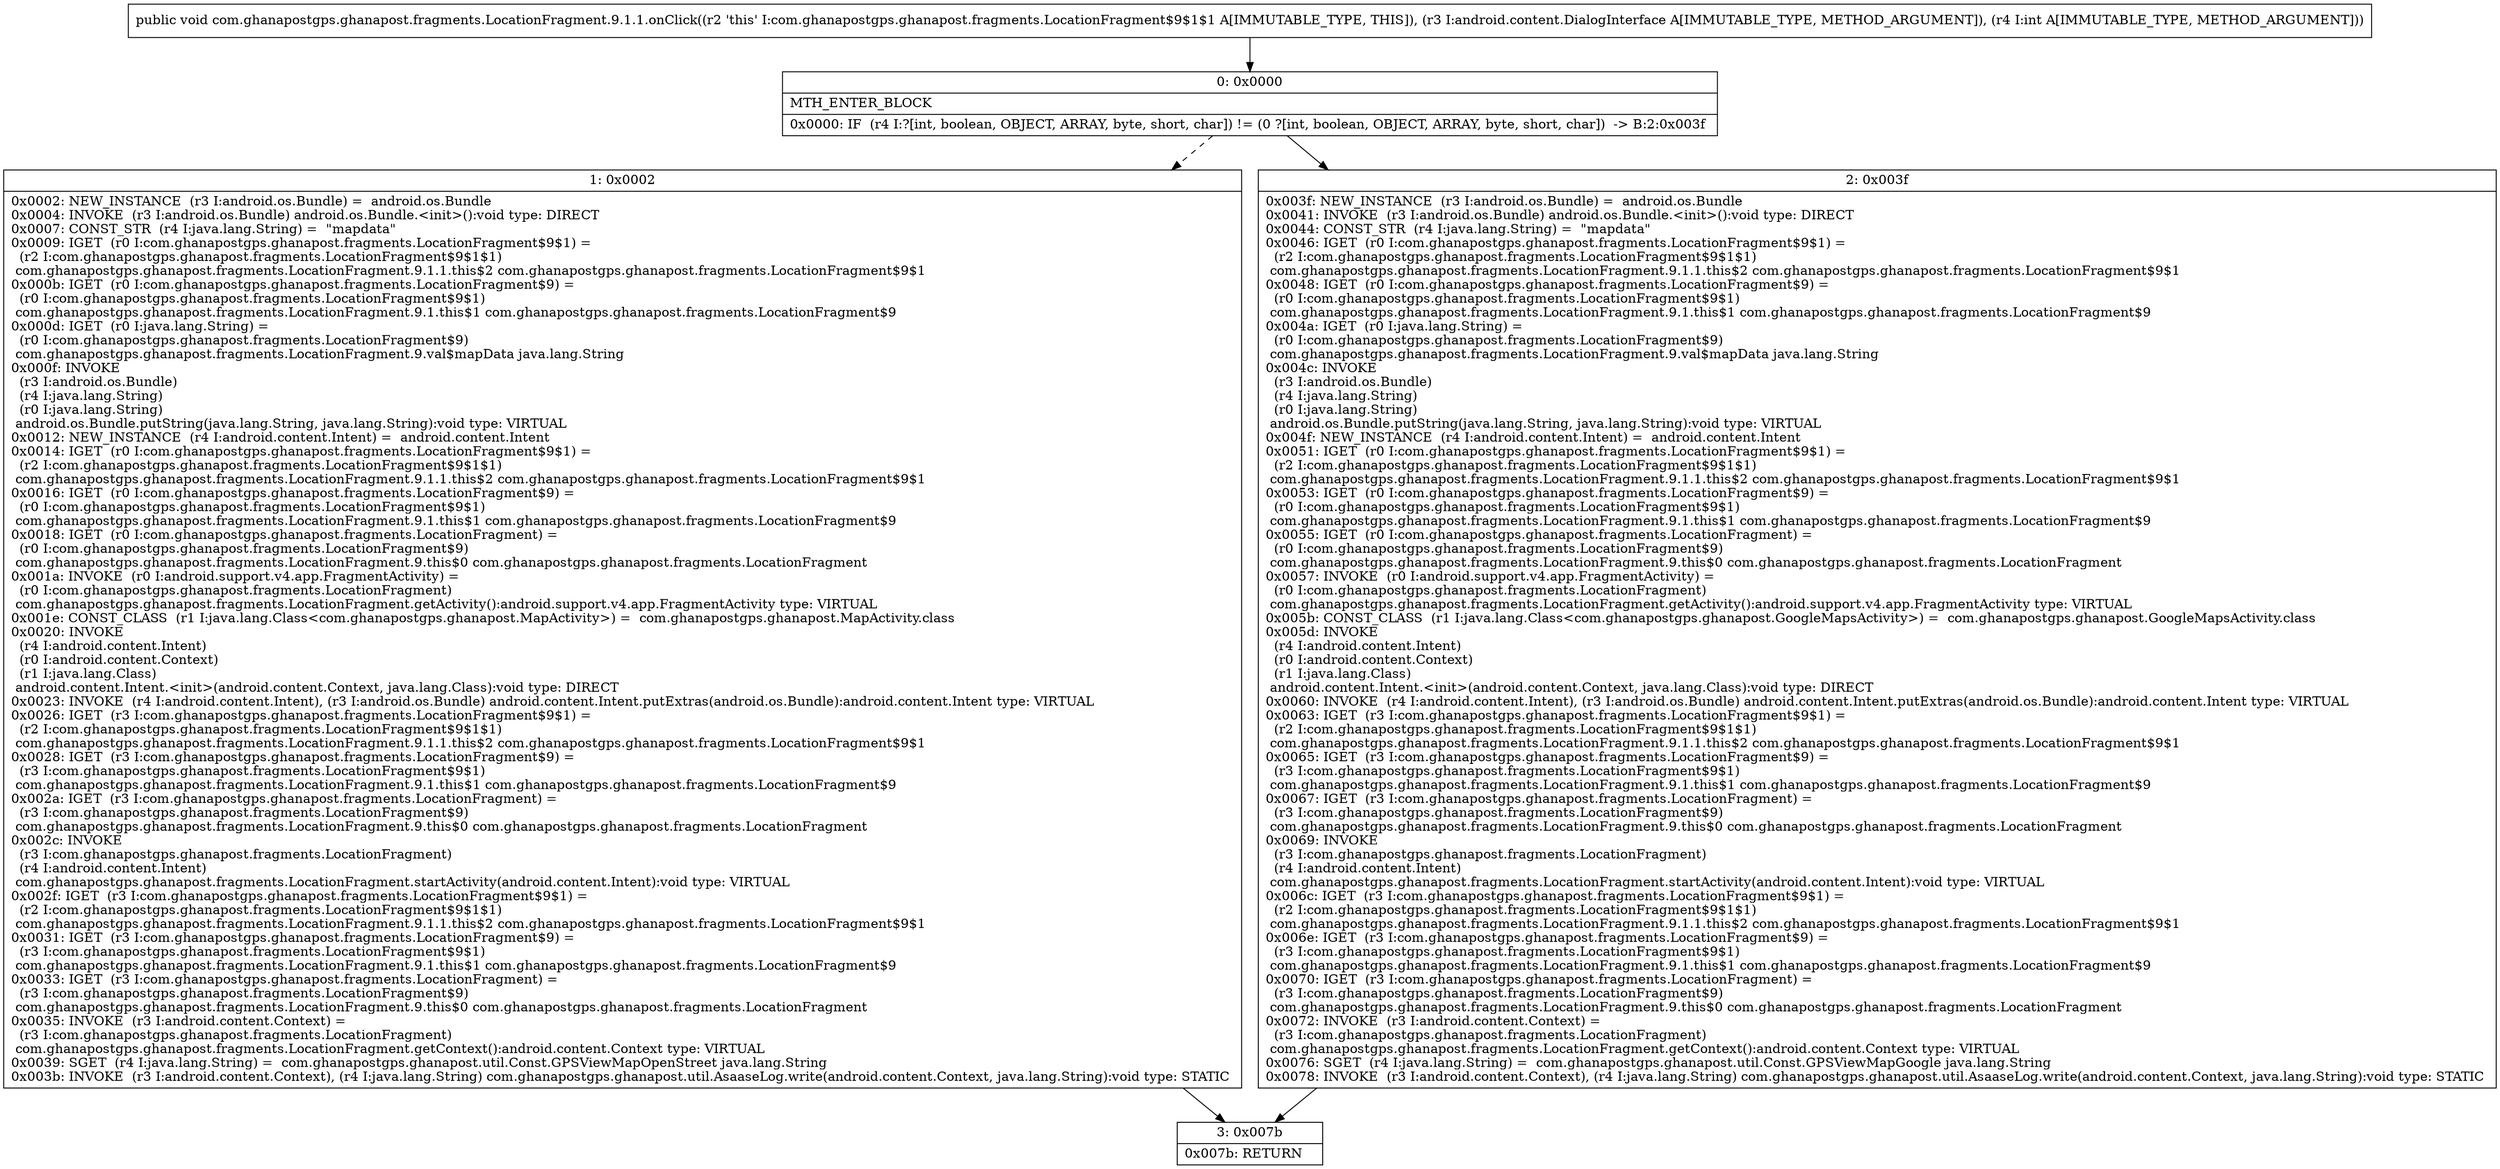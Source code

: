 digraph "CFG forcom.ghanapostgps.ghanapost.fragments.LocationFragment.9.1.1.onClick(Landroid\/content\/DialogInterface;I)V" {
Node_0 [shape=record,label="{0\:\ 0x0000|MTH_ENTER_BLOCK\l|0x0000: IF  (r4 I:?[int, boolean, OBJECT, ARRAY, byte, short, char]) != (0 ?[int, boolean, OBJECT, ARRAY, byte, short, char])  \-\> B:2:0x003f \l}"];
Node_1 [shape=record,label="{1\:\ 0x0002|0x0002: NEW_INSTANCE  (r3 I:android.os.Bundle) =  android.os.Bundle \l0x0004: INVOKE  (r3 I:android.os.Bundle) android.os.Bundle.\<init\>():void type: DIRECT \l0x0007: CONST_STR  (r4 I:java.lang.String) =  \"mapdata\" \l0x0009: IGET  (r0 I:com.ghanapostgps.ghanapost.fragments.LocationFragment$9$1) = \l  (r2 I:com.ghanapostgps.ghanapost.fragments.LocationFragment$9$1$1)\l com.ghanapostgps.ghanapost.fragments.LocationFragment.9.1.1.this$2 com.ghanapostgps.ghanapost.fragments.LocationFragment$9$1 \l0x000b: IGET  (r0 I:com.ghanapostgps.ghanapost.fragments.LocationFragment$9) = \l  (r0 I:com.ghanapostgps.ghanapost.fragments.LocationFragment$9$1)\l com.ghanapostgps.ghanapost.fragments.LocationFragment.9.1.this$1 com.ghanapostgps.ghanapost.fragments.LocationFragment$9 \l0x000d: IGET  (r0 I:java.lang.String) = \l  (r0 I:com.ghanapostgps.ghanapost.fragments.LocationFragment$9)\l com.ghanapostgps.ghanapost.fragments.LocationFragment.9.val$mapData java.lang.String \l0x000f: INVOKE  \l  (r3 I:android.os.Bundle)\l  (r4 I:java.lang.String)\l  (r0 I:java.lang.String)\l android.os.Bundle.putString(java.lang.String, java.lang.String):void type: VIRTUAL \l0x0012: NEW_INSTANCE  (r4 I:android.content.Intent) =  android.content.Intent \l0x0014: IGET  (r0 I:com.ghanapostgps.ghanapost.fragments.LocationFragment$9$1) = \l  (r2 I:com.ghanapostgps.ghanapost.fragments.LocationFragment$9$1$1)\l com.ghanapostgps.ghanapost.fragments.LocationFragment.9.1.1.this$2 com.ghanapostgps.ghanapost.fragments.LocationFragment$9$1 \l0x0016: IGET  (r0 I:com.ghanapostgps.ghanapost.fragments.LocationFragment$9) = \l  (r0 I:com.ghanapostgps.ghanapost.fragments.LocationFragment$9$1)\l com.ghanapostgps.ghanapost.fragments.LocationFragment.9.1.this$1 com.ghanapostgps.ghanapost.fragments.LocationFragment$9 \l0x0018: IGET  (r0 I:com.ghanapostgps.ghanapost.fragments.LocationFragment) = \l  (r0 I:com.ghanapostgps.ghanapost.fragments.LocationFragment$9)\l com.ghanapostgps.ghanapost.fragments.LocationFragment.9.this$0 com.ghanapostgps.ghanapost.fragments.LocationFragment \l0x001a: INVOKE  (r0 I:android.support.v4.app.FragmentActivity) = \l  (r0 I:com.ghanapostgps.ghanapost.fragments.LocationFragment)\l com.ghanapostgps.ghanapost.fragments.LocationFragment.getActivity():android.support.v4.app.FragmentActivity type: VIRTUAL \l0x001e: CONST_CLASS  (r1 I:java.lang.Class\<com.ghanapostgps.ghanapost.MapActivity\>) =  com.ghanapostgps.ghanapost.MapActivity.class \l0x0020: INVOKE  \l  (r4 I:android.content.Intent)\l  (r0 I:android.content.Context)\l  (r1 I:java.lang.Class)\l android.content.Intent.\<init\>(android.content.Context, java.lang.Class):void type: DIRECT \l0x0023: INVOKE  (r4 I:android.content.Intent), (r3 I:android.os.Bundle) android.content.Intent.putExtras(android.os.Bundle):android.content.Intent type: VIRTUAL \l0x0026: IGET  (r3 I:com.ghanapostgps.ghanapost.fragments.LocationFragment$9$1) = \l  (r2 I:com.ghanapostgps.ghanapost.fragments.LocationFragment$9$1$1)\l com.ghanapostgps.ghanapost.fragments.LocationFragment.9.1.1.this$2 com.ghanapostgps.ghanapost.fragments.LocationFragment$9$1 \l0x0028: IGET  (r3 I:com.ghanapostgps.ghanapost.fragments.LocationFragment$9) = \l  (r3 I:com.ghanapostgps.ghanapost.fragments.LocationFragment$9$1)\l com.ghanapostgps.ghanapost.fragments.LocationFragment.9.1.this$1 com.ghanapostgps.ghanapost.fragments.LocationFragment$9 \l0x002a: IGET  (r3 I:com.ghanapostgps.ghanapost.fragments.LocationFragment) = \l  (r3 I:com.ghanapostgps.ghanapost.fragments.LocationFragment$9)\l com.ghanapostgps.ghanapost.fragments.LocationFragment.9.this$0 com.ghanapostgps.ghanapost.fragments.LocationFragment \l0x002c: INVOKE  \l  (r3 I:com.ghanapostgps.ghanapost.fragments.LocationFragment)\l  (r4 I:android.content.Intent)\l com.ghanapostgps.ghanapost.fragments.LocationFragment.startActivity(android.content.Intent):void type: VIRTUAL \l0x002f: IGET  (r3 I:com.ghanapostgps.ghanapost.fragments.LocationFragment$9$1) = \l  (r2 I:com.ghanapostgps.ghanapost.fragments.LocationFragment$9$1$1)\l com.ghanapostgps.ghanapost.fragments.LocationFragment.9.1.1.this$2 com.ghanapostgps.ghanapost.fragments.LocationFragment$9$1 \l0x0031: IGET  (r3 I:com.ghanapostgps.ghanapost.fragments.LocationFragment$9) = \l  (r3 I:com.ghanapostgps.ghanapost.fragments.LocationFragment$9$1)\l com.ghanapostgps.ghanapost.fragments.LocationFragment.9.1.this$1 com.ghanapostgps.ghanapost.fragments.LocationFragment$9 \l0x0033: IGET  (r3 I:com.ghanapostgps.ghanapost.fragments.LocationFragment) = \l  (r3 I:com.ghanapostgps.ghanapost.fragments.LocationFragment$9)\l com.ghanapostgps.ghanapost.fragments.LocationFragment.9.this$0 com.ghanapostgps.ghanapost.fragments.LocationFragment \l0x0035: INVOKE  (r3 I:android.content.Context) = \l  (r3 I:com.ghanapostgps.ghanapost.fragments.LocationFragment)\l com.ghanapostgps.ghanapost.fragments.LocationFragment.getContext():android.content.Context type: VIRTUAL \l0x0039: SGET  (r4 I:java.lang.String) =  com.ghanapostgps.ghanapost.util.Const.GPSViewMapOpenStreet java.lang.String \l0x003b: INVOKE  (r3 I:android.content.Context), (r4 I:java.lang.String) com.ghanapostgps.ghanapost.util.AsaaseLog.write(android.content.Context, java.lang.String):void type: STATIC \l}"];
Node_2 [shape=record,label="{2\:\ 0x003f|0x003f: NEW_INSTANCE  (r3 I:android.os.Bundle) =  android.os.Bundle \l0x0041: INVOKE  (r3 I:android.os.Bundle) android.os.Bundle.\<init\>():void type: DIRECT \l0x0044: CONST_STR  (r4 I:java.lang.String) =  \"mapdata\" \l0x0046: IGET  (r0 I:com.ghanapostgps.ghanapost.fragments.LocationFragment$9$1) = \l  (r2 I:com.ghanapostgps.ghanapost.fragments.LocationFragment$9$1$1)\l com.ghanapostgps.ghanapost.fragments.LocationFragment.9.1.1.this$2 com.ghanapostgps.ghanapost.fragments.LocationFragment$9$1 \l0x0048: IGET  (r0 I:com.ghanapostgps.ghanapost.fragments.LocationFragment$9) = \l  (r0 I:com.ghanapostgps.ghanapost.fragments.LocationFragment$9$1)\l com.ghanapostgps.ghanapost.fragments.LocationFragment.9.1.this$1 com.ghanapostgps.ghanapost.fragments.LocationFragment$9 \l0x004a: IGET  (r0 I:java.lang.String) = \l  (r0 I:com.ghanapostgps.ghanapost.fragments.LocationFragment$9)\l com.ghanapostgps.ghanapost.fragments.LocationFragment.9.val$mapData java.lang.String \l0x004c: INVOKE  \l  (r3 I:android.os.Bundle)\l  (r4 I:java.lang.String)\l  (r0 I:java.lang.String)\l android.os.Bundle.putString(java.lang.String, java.lang.String):void type: VIRTUAL \l0x004f: NEW_INSTANCE  (r4 I:android.content.Intent) =  android.content.Intent \l0x0051: IGET  (r0 I:com.ghanapostgps.ghanapost.fragments.LocationFragment$9$1) = \l  (r2 I:com.ghanapostgps.ghanapost.fragments.LocationFragment$9$1$1)\l com.ghanapostgps.ghanapost.fragments.LocationFragment.9.1.1.this$2 com.ghanapostgps.ghanapost.fragments.LocationFragment$9$1 \l0x0053: IGET  (r0 I:com.ghanapostgps.ghanapost.fragments.LocationFragment$9) = \l  (r0 I:com.ghanapostgps.ghanapost.fragments.LocationFragment$9$1)\l com.ghanapostgps.ghanapost.fragments.LocationFragment.9.1.this$1 com.ghanapostgps.ghanapost.fragments.LocationFragment$9 \l0x0055: IGET  (r0 I:com.ghanapostgps.ghanapost.fragments.LocationFragment) = \l  (r0 I:com.ghanapostgps.ghanapost.fragments.LocationFragment$9)\l com.ghanapostgps.ghanapost.fragments.LocationFragment.9.this$0 com.ghanapostgps.ghanapost.fragments.LocationFragment \l0x0057: INVOKE  (r0 I:android.support.v4.app.FragmentActivity) = \l  (r0 I:com.ghanapostgps.ghanapost.fragments.LocationFragment)\l com.ghanapostgps.ghanapost.fragments.LocationFragment.getActivity():android.support.v4.app.FragmentActivity type: VIRTUAL \l0x005b: CONST_CLASS  (r1 I:java.lang.Class\<com.ghanapostgps.ghanapost.GoogleMapsActivity\>) =  com.ghanapostgps.ghanapost.GoogleMapsActivity.class \l0x005d: INVOKE  \l  (r4 I:android.content.Intent)\l  (r0 I:android.content.Context)\l  (r1 I:java.lang.Class)\l android.content.Intent.\<init\>(android.content.Context, java.lang.Class):void type: DIRECT \l0x0060: INVOKE  (r4 I:android.content.Intent), (r3 I:android.os.Bundle) android.content.Intent.putExtras(android.os.Bundle):android.content.Intent type: VIRTUAL \l0x0063: IGET  (r3 I:com.ghanapostgps.ghanapost.fragments.LocationFragment$9$1) = \l  (r2 I:com.ghanapostgps.ghanapost.fragments.LocationFragment$9$1$1)\l com.ghanapostgps.ghanapost.fragments.LocationFragment.9.1.1.this$2 com.ghanapostgps.ghanapost.fragments.LocationFragment$9$1 \l0x0065: IGET  (r3 I:com.ghanapostgps.ghanapost.fragments.LocationFragment$9) = \l  (r3 I:com.ghanapostgps.ghanapost.fragments.LocationFragment$9$1)\l com.ghanapostgps.ghanapost.fragments.LocationFragment.9.1.this$1 com.ghanapostgps.ghanapost.fragments.LocationFragment$9 \l0x0067: IGET  (r3 I:com.ghanapostgps.ghanapost.fragments.LocationFragment) = \l  (r3 I:com.ghanapostgps.ghanapost.fragments.LocationFragment$9)\l com.ghanapostgps.ghanapost.fragments.LocationFragment.9.this$0 com.ghanapostgps.ghanapost.fragments.LocationFragment \l0x0069: INVOKE  \l  (r3 I:com.ghanapostgps.ghanapost.fragments.LocationFragment)\l  (r4 I:android.content.Intent)\l com.ghanapostgps.ghanapost.fragments.LocationFragment.startActivity(android.content.Intent):void type: VIRTUAL \l0x006c: IGET  (r3 I:com.ghanapostgps.ghanapost.fragments.LocationFragment$9$1) = \l  (r2 I:com.ghanapostgps.ghanapost.fragments.LocationFragment$9$1$1)\l com.ghanapostgps.ghanapost.fragments.LocationFragment.9.1.1.this$2 com.ghanapostgps.ghanapost.fragments.LocationFragment$9$1 \l0x006e: IGET  (r3 I:com.ghanapostgps.ghanapost.fragments.LocationFragment$9) = \l  (r3 I:com.ghanapostgps.ghanapost.fragments.LocationFragment$9$1)\l com.ghanapostgps.ghanapost.fragments.LocationFragment.9.1.this$1 com.ghanapostgps.ghanapost.fragments.LocationFragment$9 \l0x0070: IGET  (r3 I:com.ghanapostgps.ghanapost.fragments.LocationFragment) = \l  (r3 I:com.ghanapostgps.ghanapost.fragments.LocationFragment$9)\l com.ghanapostgps.ghanapost.fragments.LocationFragment.9.this$0 com.ghanapostgps.ghanapost.fragments.LocationFragment \l0x0072: INVOKE  (r3 I:android.content.Context) = \l  (r3 I:com.ghanapostgps.ghanapost.fragments.LocationFragment)\l com.ghanapostgps.ghanapost.fragments.LocationFragment.getContext():android.content.Context type: VIRTUAL \l0x0076: SGET  (r4 I:java.lang.String) =  com.ghanapostgps.ghanapost.util.Const.GPSViewMapGoogle java.lang.String \l0x0078: INVOKE  (r3 I:android.content.Context), (r4 I:java.lang.String) com.ghanapostgps.ghanapost.util.AsaaseLog.write(android.content.Context, java.lang.String):void type: STATIC \l}"];
Node_3 [shape=record,label="{3\:\ 0x007b|0x007b: RETURN   \l}"];
MethodNode[shape=record,label="{public void com.ghanapostgps.ghanapost.fragments.LocationFragment.9.1.1.onClick((r2 'this' I:com.ghanapostgps.ghanapost.fragments.LocationFragment$9$1$1 A[IMMUTABLE_TYPE, THIS]), (r3 I:android.content.DialogInterface A[IMMUTABLE_TYPE, METHOD_ARGUMENT]), (r4 I:int A[IMMUTABLE_TYPE, METHOD_ARGUMENT])) }"];
MethodNode -> Node_0;
Node_0 -> Node_1[style=dashed];
Node_0 -> Node_2;
Node_1 -> Node_3;
Node_2 -> Node_3;
}

